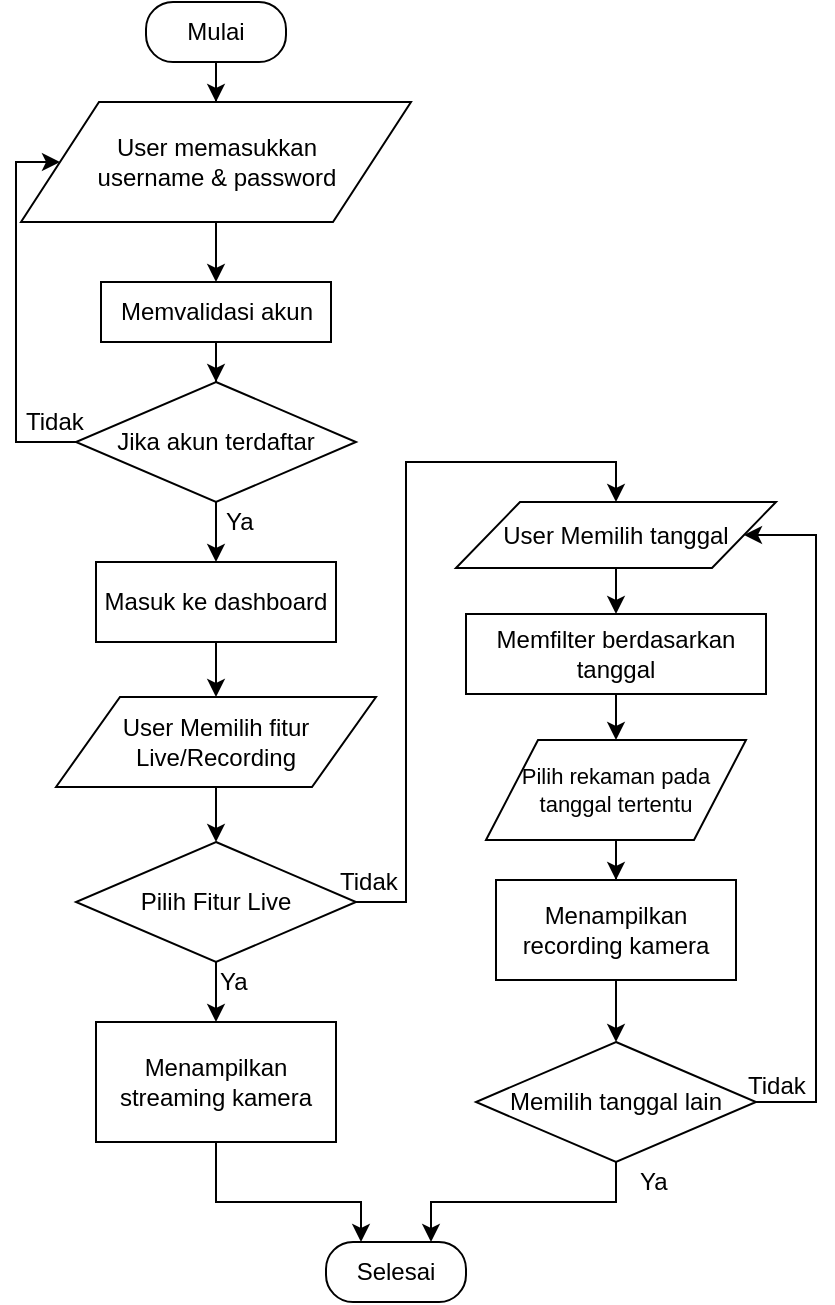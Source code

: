 <mxfile version="12.2.4" type="github" pages="1">
  <diagram id="Ot42BxiwF2Md2FBjUppE" name="Page-1">
    <mxGraphModel dx="1211" dy="679" grid="1" gridSize="10" guides="1" tooltips="1" connect="1" arrows="1" fold="1" page="1" pageScale="1" pageWidth="827" pageHeight="1169" math="0" shadow="0">
      <root>
        <mxCell id="0"/>
        <mxCell id="1" parent="0"/>
        <mxCell id="ROQh6i80lznsQgP-dPIk-17" style="edgeStyle=orthogonalEdgeStyle;rounded=0;orthogonalLoop=1;jettySize=auto;html=1;" parent="1" source="ROQh6i80lznsQgP-dPIk-2" target="ROQh6i80lznsQgP-dPIk-14" edge="1">
          <mxGeometry relative="1" as="geometry"/>
        </mxCell>
        <mxCell id="ROQh6i80lznsQgP-dPIk-2" value="Memvalidasi akun" style="rounded=0;whiteSpace=wrap;html=1;" parent="1" vertex="1">
          <mxGeometry x="322.5" y="160" width="115" height="30" as="geometry"/>
        </mxCell>
        <mxCell id="ROQh6i80lznsQgP-dPIk-28" style="edgeStyle=orthogonalEdgeStyle;rounded=0;orthogonalLoop=1;jettySize=auto;html=1;entryX=0.5;entryY=0;entryDx=0;entryDy=0;" parent="1" source="ROQh6i80lznsQgP-dPIk-4" target="ROQh6i80lznsQgP-dPIk-5" edge="1">
          <mxGeometry relative="1" as="geometry"/>
        </mxCell>
        <mxCell id="j0FuVHYEQoq5UPb3pb0h-2" style="edgeStyle=orthogonalEdgeStyle;rounded=0;orthogonalLoop=1;jettySize=auto;html=1;entryX=0.5;entryY=0;entryDx=0;entryDy=0;" edge="1" parent="1" source="ROQh6i80lznsQgP-dPIk-4" target="ROQh6i80lznsQgP-dPIk-29">
          <mxGeometry relative="1" as="geometry"/>
        </mxCell>
        <mxCell id="ROQh6i80lznsQgP-dPIk-4" value="Pilih Fitur Live" style="rhombus;whiteSpace=wrap;html=1;" parent="1" vertex="1">
          <mxGeometry x="310" y="440" width="140" height="60" as="geometry"/>
        </mxCell>
        <mxCell id="j0FuVHYEQoq5UPb3pb0h-4" style="edgeStyle=orthogonalEdgeStyle;rounded=0;orthogonalLoop=1;jettySize=auto;html=1;entryX=0.25;entryY=0;entryDx=0;entryDy=0;" edge="1" parent="1" source="ROQh6i80lznsQgP-dPIk-5" target="ROQh6i80lznsQgP-dPIk-39">
          <mxGeometry relative="1" as="geometry">
            <Array as="points">
              <mxPoint x="380" y="620"/>
              <mxPoint x="453" y="620"/>
            </Array>
          </mxGeometry>
        </mxCell>
        <mxCell id="ROQh6i80lznsQgP-dPIk-5" value="Menampilkan streaming kamera" style="rounded=0;whiteSpace=wrap;html=1;" parent="1" vertex="1">
          <mxGeometry x="320" y="530" width="120" height="60" as="geometry"/>
        </mxCell>
        <mxCell id="j0FuVHYEQoq5UPb3pb0h-5" style="edgeStyle=orthogonalEdgeStyle;rounded=0;orthogonalLoop=1;jettySize=auto;html=1;" edge="1" parent="1" source="ROQh6i80lznsQgP-dPIk-7" target="j0FuVHYEQoq5UPb3pb0h-1">
          <mxGeometry relative="1" as="geometry"/>
        </mxCell>
        <mxCell id="ROQh6i80lznsQgP-dPIk-7" value="Menampilkan recording kamera" style="rounded=0;whiteSpace=wrap;html=1;" parent="1" vertex="1">
          <mxGeometry x="520" y="459" width="120" height="50" as="geometry"/>
        </mxCell>
        <mxCell id="ROQh6i80lznsQgP-dPIk-37" style="edgeStyle=orthogonalEdgeStyle;rounded=0;orthogonalLoop=1;jettySize=auto;html=1;entryX=0.5;entryY=0;entryDx=0;entryDy=0;fontSize=11;" parent="1" source="ROQh6i80lznsQgP-dPIk-10" target="ROQh6i80lznsQgP-dPIk-30" edge="1">
          <mxGeometry relative="1" as="geometry"/>
        </mxCell>
        <mxCell id="ROQh6i80lznsQgP-dPIk-10" value="Memfilter berdasarkan tanggal" style="rounded=0;whiteSpace=wrap;html=1;" parent="1" vertex="1">
          <mxGeometry x="505" y="326" width="150" height="40" as="geometry"/>
        </mxCell>
        <mxCell id="ROQh6i80lznsQgP-dPIk-16" style="edgeStyle=orthogonalEdgeStyle;rounded=0;orthogonalLoop=1;jettySize=auto;html=1;entryX=0.5;entryY=0;entryDx=0;entryDy=0;" parent="1" source="ROQh6i80lznsQgP-dPIk-12" target="ROQh6i80lznsQgP-dPIk-2" edge="1">
          <mxGeometry relative="1" as="geometry"/>
        </mxCell>
        <mxCell id="ROQh6i80lznsQgP-dPIk-12" value="User memasukkan &lt;br&gt;username &amp;amp; password" style="shape=parallelogram;perimeter=parallelogramPerimeter;whiteSpace=wrap;html=1;" parent="1" vertex="1">
          <mxGeometry x="282.5" y="70" width="195" height="60" as="geometry"/>
        </mxCell>
        <mxCell id="j0FuVHYEQoq5UPb3pb0h-14" style="edgeStyle=orthogonalEdgeStyle;rounded=0;orthogonalLoop=1;jettySize=auto;html=1;entryX=0.5;entryY=0;entryDx=0;entryDy=0;" edge="1" parent="1" source="ROQh6i80lznsQgP-dPIk-13" target="ROQh6i80lznsQgP-dPIk-12">
          <mxGeometry relative="1" as="geometry"/>
        </mxCell>
        <mxCell id="ROQh6i80lznsQgP-dPIk-13" value="Mulai" style="rounded=1;whiteSpace=wrap;html=1;glass=0;arcSize=45;" parent="1" vertex="1">
          <mxGeometry x="345" y="20" width="70" height="30" as="geometry"/>
        </mxCell>
        <mxCell id="ROQh6i80lznsQgP-dPIk-20" style="edgeStyle=orthogonalEdgeStyle;rounded=0;orthogonalLoop=1;jettySize=auto;html=1;entryX=0.5;entryY=0;entryDx=0;entryDy=0;" parent="1" source="ROQh6i80lznsQgP-dPIk-14" target="ROQh6i80lznsQgP-dPIk-19" edge="1">
          <mxGeometry relative="1" as="geometry"/>
        </mxCell>
        <mxCell id="j0FuVHYEQoq5UPb3pb0h-13" style="edgeStyle=orthogonalEdgeStyle;rounded=0;orthogonalLoop=1;jettySize=auto;html=1;entryX=0;entryY=0.5;entryDx=0;entryDy=0;" edge="1" parent="1" source="ROQh6i80lznsQgP-dPIk-14" target="ROQh6i80lznsQgP-dPIk-12">
          <mxGeometry relative="1" as="geometry">
            <Array as="points">
              <mxPoint x="280" y="240"/>
              <mxPoint x="280" y="100"/>
            </Array>
          </mxGeometry>
        </mxCell>
        <mxCell id="ROQh6i80lznsQgP-dPIk-14" value="Jika akun terdaftar" style="rhombus;whiteSpace=wrap;html=1;" parent="1" vertex="1">
          <mxGeometry x="310" y="210" width="140" height="60" as="geometry"/>
        </mxCell>
        <mxCell id="ROQh6i80lznsQgP-dPIk-25" style="edgeStyle=orthogonalEdgeStyle;rounded=0;orthogonalLoop=1;jettySize=auto;html=1;entryX=0.5;entryY=0;entryDx=0;entryDy=0;" parent="1" source="ROQh6i80lznsQgP-dPIk-18" target="ROQh6i80lznsQgP-dPIk-4" edge="1">
          <mxGeometry relative="1" as="geometry"/>
        </mxCell>
        <mxCell id="ROQh6i80lznsQgP-dPIk-18" value="User Memilih fitur Live/Recording" style="shape=parallelogram;perimeter=parallelogramPerimeter;whiteSpace=wrap;html=1;" parent="1" vertex="1">
          <mxGeometry x="300" y="367.5" width="160" height="45" as="geometry"/>
        </mxCell>
        <mxCell id="ROQh6i80lznsQgP-dPIk-27" style="edgeStyle=orthogonalEdgeStyle;rounded=0;orthogonalLoop=1;jettySize=auto;html=1;entryX=0.5;entryY=0;entryDx=0;entryDy=0;" parent="1" source="ROQh6i80lznsQgP-dPIk-19" target="ROQh6i80lznsQgP-dPIk-18" edge="1">
          <mxGeometry relative="1" as="geometry"/>
        </mxCell>
        <mxCell id="ROQh6i80lznsQgP-dPIk-19" value="Masuk ke dashboard" style="rounded=0;whiteSpace=wrap;html=1;" parent="1" vertex="1">
          <mxGeometry x="320" y="300" width="120" height="40" as="geometry"/>
        </mxCell>
        <mxCell id="ROQh6i80lznsQgP-dPIk-21" value="Ya" style="text;html=1;resizable=0;points=[];autosize=1;align=left;verticalAlign=top;spacingTop=-4;" parent="1" vertex="1">
          <mxGeometry x="383" y="270" width="30" height="20" as="geometry"/>
        </mxCell>
        <mxCell id="ROQh6i80lznsQgP-dPIk-22" value="Tidak" style="text;html=1;resizable=0;points=[];autosize=1;align=left;verticalAlign=top;spacingTop=-4;" parent="1" vertex="1">
          <mxGeometry x="282.5" y="220" width="40" height="20" as="geometry"/>
        </mxCell>
        <mxCell id="ROQh6i80lznsQgP-dPIk-36" style="edgeStyle=orthogonalEdgeStyle;rounded=0;orthogonalLoop=1;jettySize=auto;html=1;entryX=0.5;entryY=0;entryDx=0;entryDy=0;fontSize=11;" parent="1" source="ROQh6i80lznsQgP-dPIk-29" target="ROQh6i80lznsQgP-dPIk-10" edge="1">
          <mxGeometry relative="1" as="geometry"/>
        </mxCell>
        <mxCell id="ROQh6i80lznsQgP-dPIk-29" value="User Memilih tanggal" style="shape=parallelogram;perimeter=parallelogramPerimeter;whiteSpace=wrap;html=1;" parent="1" vertex="1">
          <mxGeometry x="500" y="270" width="160" height="33" as="geometry"/>
        </mxCell>
        <mxCell id="ROQh6i80lznsQgP-dPIk-38" style="edgeStyle=orthogonalEdgeStyle;rounded=0;orthogonalLoop=1;jettySize=auto;html=1;entryX=0.5;entryY=0;entryDx=0;entryDy=0;fontSize=11;" parent="1" source="ROQh6i80lznsQgP-dPIk-30" target="ROQh6i80lznsQgP-dPIk-7" edge="1">
          <mxGeometry relative="1" as="geometry"/>
        </mxCell>
        <mxCell id="ROQh6i80lznsQgP-dPIk-30" value="Pilih rekaman pada tanggal tertentu" style="shape=parallelogram;perimeter=parallelogramPerimeter;whiteSpace=wrap;html=1;fontSize=11;align=center;" parent="1" vertex="1">
          <mxGeometry x="515" y="389" width="130" height="50" as="geometry"/>
        </mxCell>
        <mxCell id="ROQh6i80lznsQgP-dPIk-34" value="Tidak" style="text;html=1;resizable=0;points=[];autosize=1;align=left;verticalAlign=top;spacingTop=-4;" parent="1" vertex="1">
          <mxGeometry x="440" y="450" width="40" height="20" as="geometry"/>
        </mxCell>
        <mxCell id="ROQh6i80lznsQgP-dPIk-35" value="Ya" style="text;html=1;resizable=0;points=[];autosize=1;align=left;verticalAlign=top;spacingTop=-4;" parent="1" vertex="1">
          <mxGeometry x="380" y="500" width="30" height="20" as="geometry"/>
        </mxCell>
        <mxCell id="ROQh6i80lznsQgP-dPIk-39" value="Selesai" style="rounded=1;whiteSpace=wrap;html=1;glass=0;arcSize=45;" parent="1" vertex="1">
          <mxGeometry x="435" y="640" width="70" height="30" as="geometry"/>
        </mxCell>
        <mxCell id="j0FuVHYEQoq5UPb3pb0h-3" style="edgeStyle=orthogonalEdgeStyle;rounded=0;orthogonalLoop=1;jettySize=auto;html=1;entryX=0.75;entryY=0;entryDx=0;entryDy=0;" edge="1" parent="1" source="j0FuVHYEQoq5UPb3pb0h-1" target="ROQh6i80lznsQgP-dPIk-39">
          <mxGeometry relative="1" as="geometry">
            <Array as="points">
              <mxPoint x="580" y="620"/>
              <mxPoint x="487" y="620"/>
            </Array>
          </mxGeometry>
        </mxCell>
        <mxCell id="j0FuVHYEQoq5UPb3pb0h-11" style="edgeStyle=orthogonalEdgeStyle;rounded=0;orthogonalLoop=1;jettySize=auto;html=1;entryX=1;entryY=0.5;entryDx=0;entryDy=0;" edge="1" parent="1" source="j0FuVHYEQoq5UPb3pb0h-1" target="ROQh6i80lznsQgP-dPIk-29">
          <mxGeometry relative="1" as="geometry">
            <mxPoint x="730" y="380" as="targetPoint"/>
            <Array as="points">
              <mxPoint x="680" y="570"/>
              <mxPoint x="680" y="287"/>
            </Array>
          </mxGeometry>
        </mxCell>
        <mxCell id="j0FuVHYEQoq5UPb3pb0h-1" value="Memilih tanggal lain" style="rhombus;whiteSpace=wrap;html=1;" vertex="1" parent="1">
          <mxGeometry x="510" y="540" width="140" height="60" as="geometry"/>
        </mxCell>
        <mxCell id="j0FuVHYEQoq5UPb3pb0h-7" value="Tidak" style="text;html=1;resizable=0;points=[];autosize=1;align=left;verticalAlign=top;spacingTop=-4;" vertex="1" parent="1">
          <mxGeometry x="644" y="552" width="40" height="20" as="geometry"/>
        </mxCell>
        <mxCell id="j0FuVHYEQoq5UPb3pb0h-10" value="Ya" style="text;html=1;resizable=0;points=[];autosize=1;align=left;verticalAlign=top;spacingTop=-4;" vertex="1" parent="1">
          <mxGeometry x="590" y="600" width="30" height="20" as="geometry"/>
        </mxCell>
      </root>
    </mxGraphModel>
  </diagram>
</mxfile>

